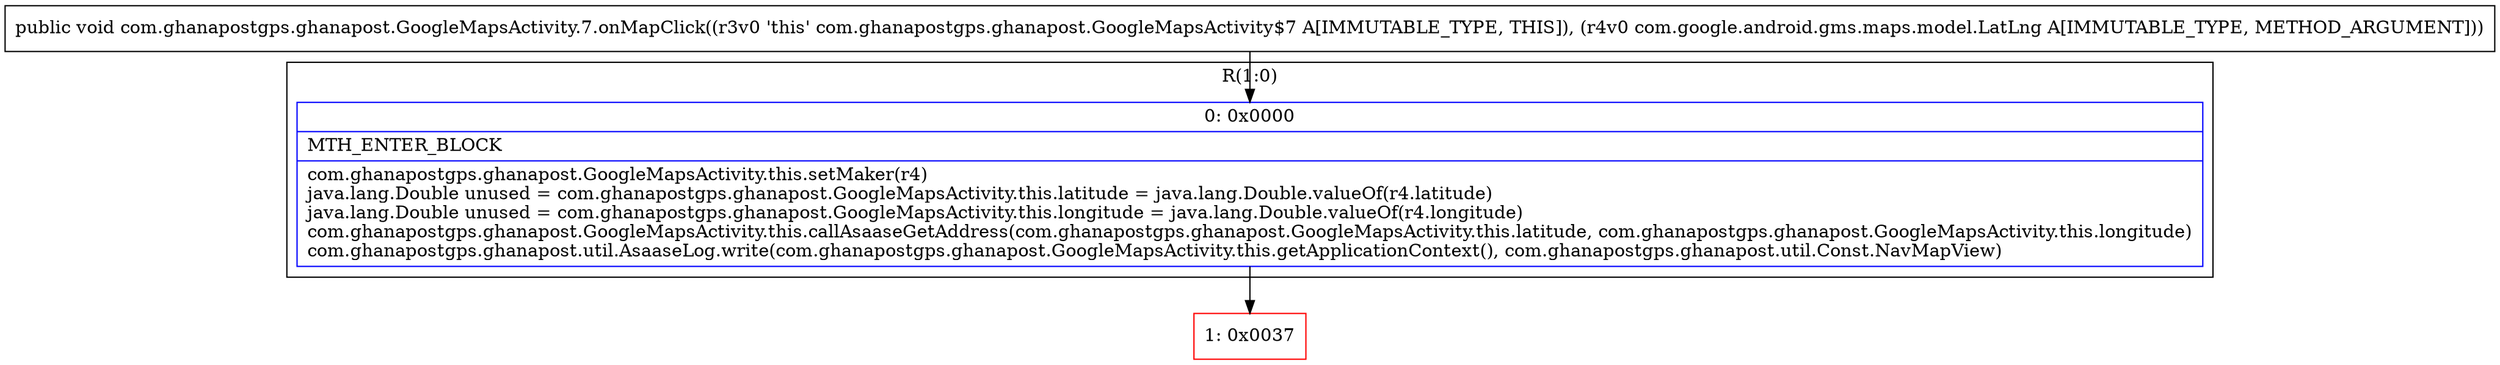 digraph "CFG forcom.ghanapostgps.ghanapost.GoogleMapsActivity.7.onMapClick(Lcom\/google\/android\/gms\/maps\/model\/LatLng;)V" {
subgraph cluster_Region_1412938866 {
label = "R(1:0)";
node [shape=record,color=blue];
Node_0 [shape=record,label="{0\:\ 0x0000|MTH_ENTER_BLOCK\l|com.ghanapostgps.ghanapost.GoogleMapsActivity.this.setMaker(r4)\ljava.lang.Double unused = com.ghanapostgps.ghanapost.GoogleMapsActivity.this.latitude = java.lang.Double.valueOf(r4.latitude)\ljava.lang.Double unused = com.ghanapostgps.ghanapost.GoogleMapsActivity.this.longitude = java.lang.Double.valueOf(r4.longitude)\lcom.ghanapostgps.ghanapost.GoogleMapsActivity.this.callAsaaseGetAddress(com.ghanapostgps.ghanapost.GoogleMapsActivity.this.latitude, com.ghanapostgps.ghanapost.GoogleMapsActivity.this.longitude)\lcom.ghanapostgps.ghanapost.util.AsaaseLog.write(com.ghanapostgps.ghanapost.GoogleMapsActivity.this.getApplicationContext(), com.ghanapostgps.ghanapost.util.Const.NavMapView)\l}"];
}
Node_1 [shape=record,color=red,label="{1\:\ 0x0037}"];
MethodNode[shape=record,label="{public void com.ghanapostgps.ghanapost.GoogleMapsActivity.7.onMapClick((r3v0 'this' com.ghanapostgps.ghanapost.GoogleMapsActivity$7 A[IMMUTABLE_TYPE, THIS]), (r4v0 com.google.android.gms.maps.model.LatLng A[IMMUTABLE_TYPE, METHOD_ARGUMENT])) }"];
MethodNode -> Node_0;
Node_0 -> Node_1;
}

